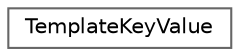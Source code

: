 digraph "Graphical Class Hierarchy"
{
 // INTERACTIVE_SVG=YES
 // LATEX_PDF_SIZE
  bgcolor="transparent";
  edge [fontname=Helvetica,fontsize=10,labelfontname=Helvetica,labelfontsize=10];
  node [fontname=Helvetica,fontsize=10,shape=box,height=0.2,width=0.4];
  rankdir="LR";
  Node0 [id="Node000000",label="TemplateKeyValue",height=0.2,width=0.4,color="grey40", fillcolor="white", style="filled",URL="$d2/de0/struct_template_key_value.html",tooltip="A container to store a key-value pair."];
}
